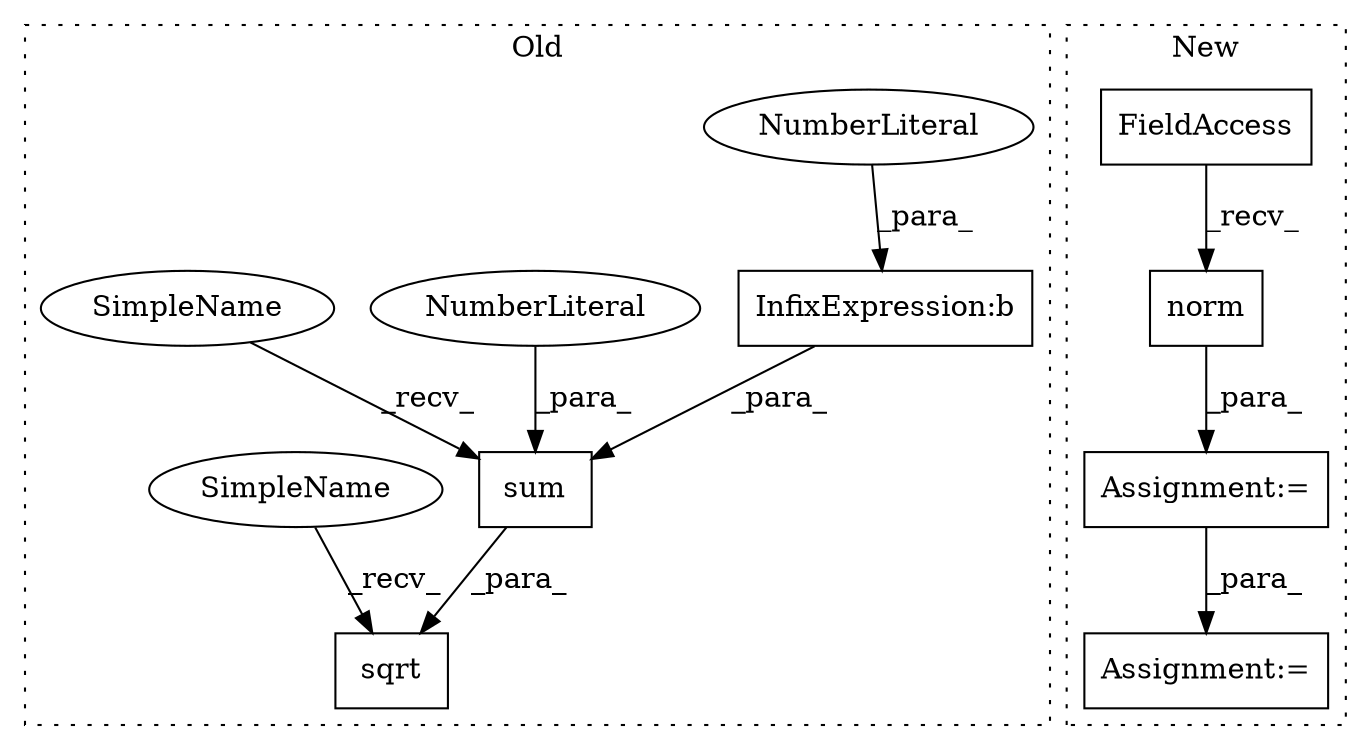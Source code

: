 digraph G {
subgraph cluster0 {
1 [label="sqrt" a="32" s="9719,9742" l="5,1" shape="box"];
3 [label="sum" a="32" s="9730,9741" l="4,1" shape="box"];
4 [label="InfixExpression:b" a="27" s="9735" l="3" shape="box"];
5 [label="NumberLiteral" a="34" s="9738" l="1" shape="ellipse"];
7 [label="NumberLiteral" a="34" s="9740" l="1" shape="ellipse"];
10 [label="SimpleName" a="42" s="9724" l="5" shape="ellipse"];
11 [label="SimpleName" a="42" s="9713" l="5" shape="ellipse"];
label = "Old";
style="dotted";
}
subgraph cluster1 {
2 [label="norm" a="32" s="9785,9791" l="5,1" shape="box"];
6 [label="FieldAccess" a="22" s="9772" l="12" shape="box"];
8 [label="Assignment:=" a="7" s="9832" l="2" shape="box"];
9 [label="Assignment:=" a="7" s="9905" l="1" shape="box"];
label = "New";
style="dotted";
}
2 -> 8 [label="_para_"];
3 -> 1 [label="_para_"];
4 -> 3 [label="_para_"];
5 -> 4 [label="_para_"];
6 -> 2 [label="_recv_"];
7 -> 3 [label="_para_"];
8 -> 9 [label="_para_"];
10 -> 3 [label="_recv_"];
11 -> 1 [label="_recv_"];
}